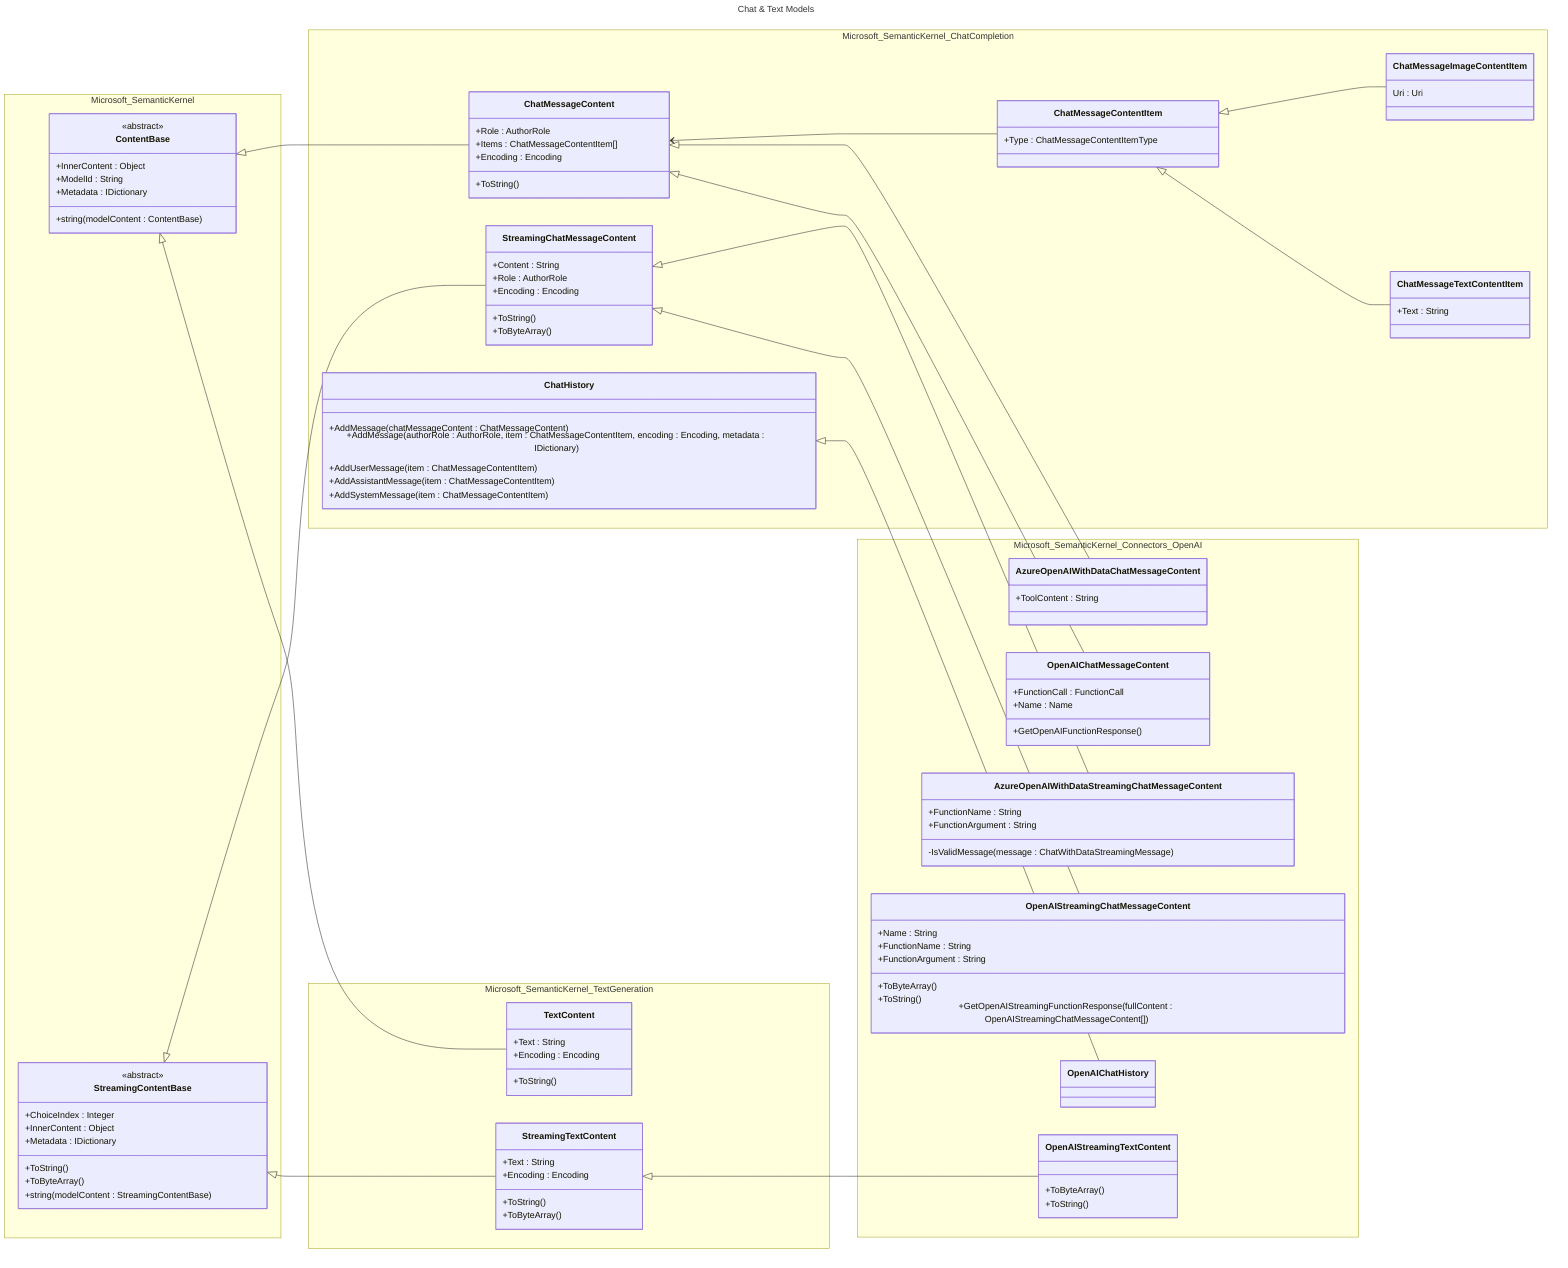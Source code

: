 ---
title: Chat & Text Models
---
classDiagram
    %% Use https://mermaid.live/ to preview this diagram. The VS Code extension does not handle namespaces.
    direction LR

    namespace Microsoft_SemanticKernel {
        class ContentBase {
            <<abstract>>
            +InnerContent : Object
            +ModelId : String
            +Metadata : IDictionary
            +string(modelContent : ContentBase)
        }

        class StreamingContentBase {
            <<abstract>>
            +ChoiceIndex : Integer
            +InnerContent : Object
            +Metadata : IDictionary
            +ToString()
            +ToByteArray()
            +string(modelContent : StreamingContentBase)
        }
    }

    namespace Microsoft_SemanticKernel_TextGeneration {
        class TextContent {
            +Text : String
            +Encoding : Encoding
            +ToString()
        }

        class StreamingTextContent {
            +Text : String
            +Encoding : Encoding
            +ToString()
            +ToByteArray()
        }
    }

    namespace Microsoft_SemanticKernel_ChatCompletion {
        class ChatMessageContent {
            +Role : AuthorRole
            +Items : ChatMessageContentItem[]
            +Encoding : Encoding
            +ToString()
        }

        class ChatMessageContentItem {
            +Type : ChatMessageContentItemType
        }

        class StreamingChatMessageContent {
            +Content : String
            +Role : AuthorRole
            +Encoding : Encoding
            +ToString()
            +ToByteArray()
        }

        class ChatHistory {
            +AddMessage(chatMessageContent : ChatMessageContent)
            +AddMessage(authorRole : AuthorRole, item : ChatMessageContentItem, encoding : Encoding, metadata : IDictionary)
            +AddUserMessage(item : ChatMessageContentItem)
            +AddAssistantMessage(item : ChatMessageContentItem)
            +AddSystemMessage(item : ChatMessageContentItem)
        }

        class ChatMessageTextContentItem {
            +Text : String
        }

        class ChatMessageImageContentItem {
            Uri : Uri
        }
    }

    namespace Microsoft_SemanticKernel_Connectors_OpenAI {
        class OpenAIChatMessageContent {
            +FunctionCall : FunctionCall
            +Name : Name
            +GetOpenAIFunctionResponse()
        }

        class AzureOpenAIWithDataChatMessageContent {
            +ToolContent : String
        }

        class OpenAIStreamingTextContent {
            +ToByteArray()
            +ToString()
        }

        class OpenAIStreamingChatMessageContent {
            +Name : String
            +FunctionName : String
            +FunctionArgument : String
            +ToByteArray()
            +ToString()
            +GetOpenAIStreamingFunctionResponse(fullContent : OpenAIStreamingChatMessageContent[])
        }

        class AzureOpenAIWithDataStreamingChatMessageContent {
            +FunctionName : String
            +FunctionArgument : String
            -IsValidMessage(message : ChatWithDataStreamingMessage)
        }

        class OpenAIChatHistory {

        }
    }

    ContentBase <|-- TextContent
    ContentBase <|-- ChatMessageContent
    ChatMessageContent <|-- OpenAIChatMessageContent
    ChatMessageContent <|-- AzureOpenAIWithDataChatMessageContent
    StreamingContentBase <|-- StreamingTextContent
    StreamingTextContent <|-- OpenAIStreamingTextContent
    StreamingContentBase <|-- StreamingChatMessageContent
    StreamingChatMessageContent <|-- OpenAIStreamingChatMessageContent
    StreamingChatMessageContent <|-- AzureOpenAIWithDataStreamingChatMessageContent
    ChatHistory <|-- OpenAIChatHistory
    ChatMessageContent <-- ChatMessageContentItem
    ChatMessageContentItem <|-- ChatMessageTextContentItem
    ChatMessageContentItem <|-- ChatMessageImageContentItem